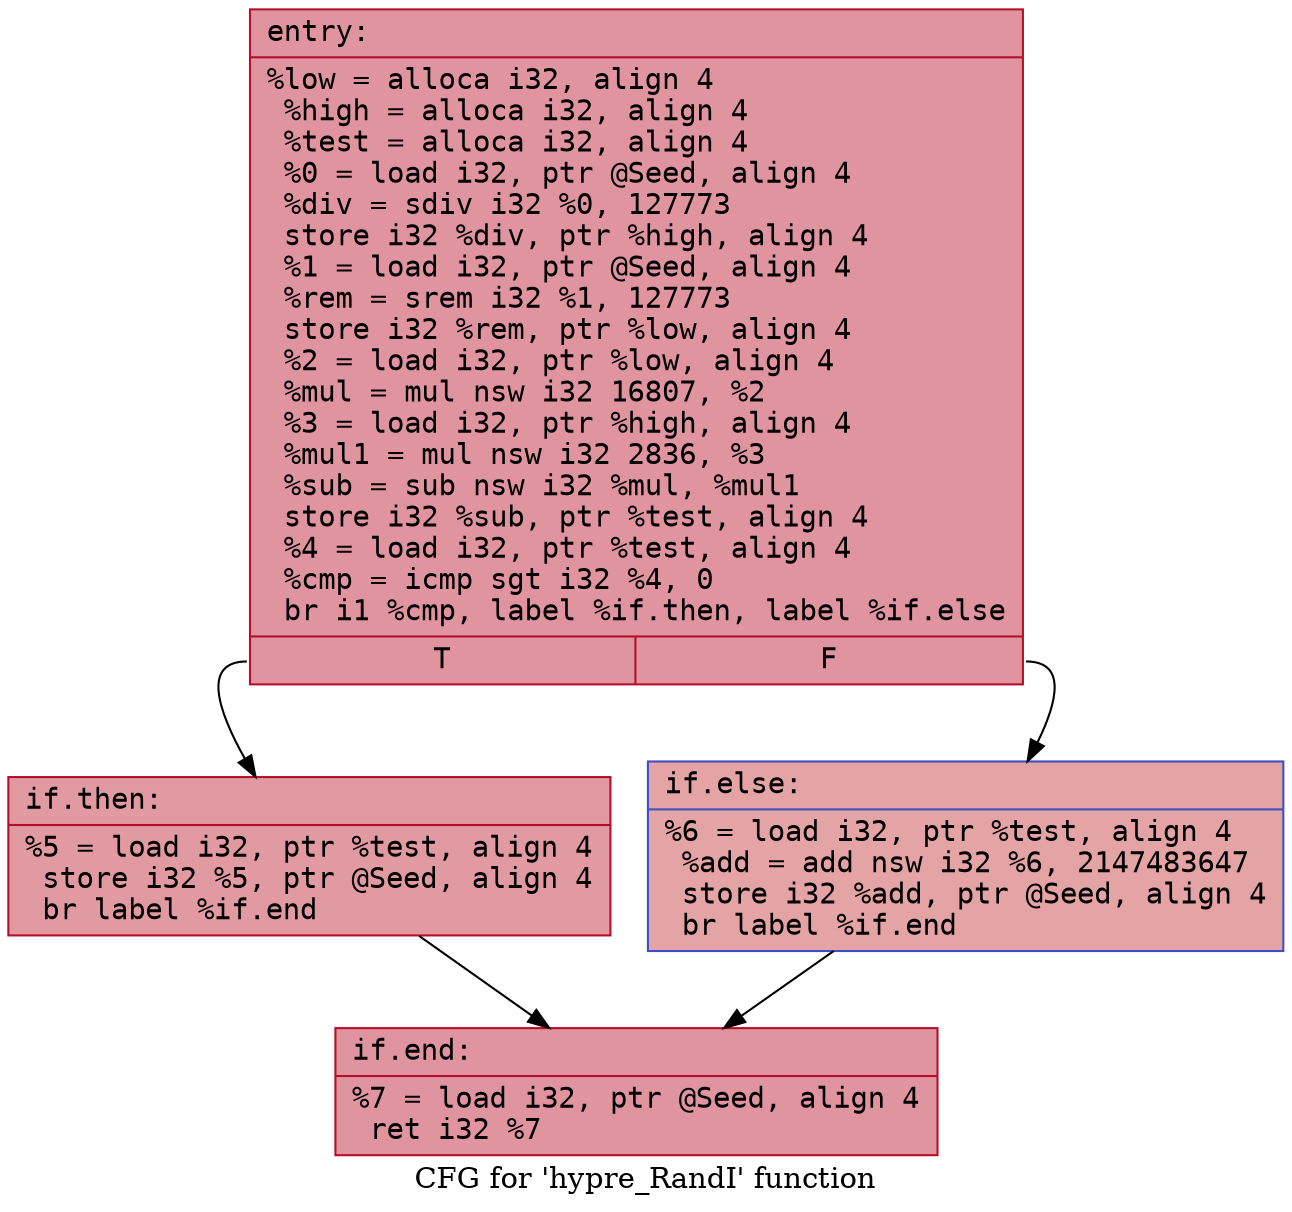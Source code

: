 digraph "CFG for 'hypre_RandI' function" {
	label="CFG for 'hypre_RandI' function";

	Node0x563400a2fb50 [shape=record,color="#b70d28ff", style=filled, fillcolor="#b70d2870" fontname="Courier",label="{entry:\l|  %low = alloca i32, align 4\l  %high = alloca i32, align 4\l  %test = alloca i32, align 4\l  %0 = load i32, ptr @Seed, align 4\l  %div = sdiv i32 %0, 127773\l  store i32 %div, ptr %high, align 4\l  %1 = load i32, ptr @Seed, align 4\l  %rem = srem i32 %1, 127773\l  store i32 %rem, ptr %low, align 4\l  %2 = load i32, ptr %low, align 4\l  %mul = mul nsw i32 16807, %2\l  %3 = load i32, ptr %high, align 4\l  %mul1 = mul nsw i32 2836, %3\l  %sub = sub nsw i32 %mul, %mul1\l  store i32 %sub, ptr %test, align 4\l  %4 = load i32, ptr %test, align 4\l  %cmp = icmp sgt i32 %4, 0\l  br i1 %cmp, label %if.then, label %if.else\l|{<s0>T|<s1>F}}"];
	Node0x563400a2fb50:s0 -> Node0x563400a30bb0[tooltip="entry -> if.then\nProbability 62.50%" ];
	Node0x563400a2fb50:s1 -> Node0x563400a30c20[tooltip="entry -> if.else\nProbability 37.50%" ];
	Node0x563400a30bb0 [shape=record,color="#b70d28ff", style=filled, fillcolor="#bb1b2c70" fontname="Courier",label="{if.then:\l|  %5 = load i32, ptr %test, align 4\l  store i32 %5, ptr @Seed, align 4\l  br label %if.end\l}"];
	Node0x563400a30bb0 -> Node0x563400a30e60[tooltip="if.then -> if.end\nProbability 100.00%" ];
	Node0x563400a30c20 [shape=record,color="#3d50c3ff", style=filled, fillcolor="#c32e3170" fontname="Courier",label="{if.else:\l|  %6 = load i32, ptr %test, align 4\l  %add = add nsw i32 %6, 2147483647\l  store i32 %add, ptr @Seed, align 4\l  br label %if.end\l}"];
	Node0x563400a30c20 -> Node0x563400a30e60[tooltip="if.else -> if.end\nProbability 100.00%" ];
	Node0x563400a30e60 [shape=record,color="#b70d28ff", style=filled, fillcolor="#b70d2870" fontname="Courier",label="{if.end:\l|  %7 = load i32, ptr @Seed, align 4\l  ret i32 %7\l}"];
}
